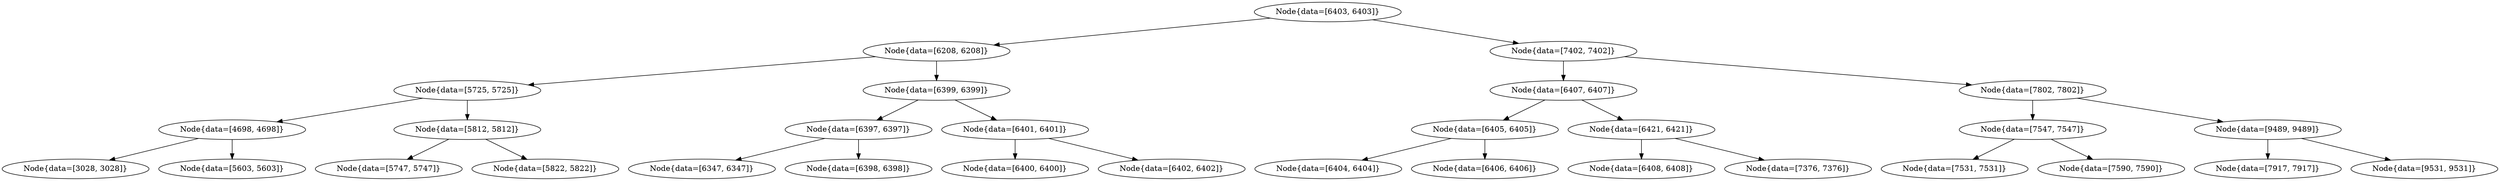 digraph G{
7824218 [label="Node{data=[6403, 6403]}"]
7824218 -> 29758191
29758191 [label="Node{data=[6208, 6208]}"]
29758191 -> 593392560
593392560 [label="Node{data=[5725, 5725]}"]
593392560 -> 1506137502
1506137502 [label="Node{data=[4698, 4698]}"]
1506137502 -> 1645416527
1645416527 [label="Node{data=[3028, 3028]}"]
1506137502 -> 1400055688
1400055688 [label="Node{data=[5603, 5603]}"]
593392560 -> 56630693
56630693 [label="Node{data=[5812, 5812]}"]
56630693 -> 1962819954
1962819954 [label="Node{data=[5747, 5747]}"]
56630693 -> 244692682
244692682 [label="Node{data=[5822, 5822]}"]
29758191 -> 1141936119
1141936119 [label="Node{data=[6399, 6399]}"]
1141936119 -> 1193164773
1193164773 [label="Node{data=[6397, 6397]}"]
1193164773 -> 1097663397
1097663397 [label="Node{data=[6347, 6347]}"]
1193164773 -> 1651363492
1651363492 [label="Node{data=[6398, 6398]}"]
1141936119 -> 583178793
583178793 [label="Node{data=[6401, 6401]}"]
583178793 -> 336951427
336951427 [label="Node{data=[6400, 6400]}"]
583178793 -> 1028403599
1028403599 [label="Node{data=[6402, 6402]}"]
7824218 -> 827904108
827904108 [label="Node{data=[7402, 7402]}"]
827904108 -> 134023100
134023100 [label="Node{data=[6407, 6407]}"]
134023100 -> 940816032
940816032 [label="Node{data=[6405, 6405]}"]
940816032 -> 1678719076
1678719076 [label="Node{data=[6404, 6404]}"]
940816032 -> 329469753
329469753 [label="Node{data=[6406, 6406]}"]
134023100 -> 2089581078
2089581078 [label="Node{data=[6421, 6421]}"]
2089581078 -> 1502569873
1502569873 [label="Node{data=[6408, 6408]}"]
2089581078 -> 1155443420
1155443420 [label="Node{data=[7376, 7376]}"]
827904108 -> 1301151737
1301151737 [label="Node{data=[7802, 7802]}"]
1301151737 -> 1389260948
1389260948 [label="Node{data=[7547, 7547]}"]
1389260948 -> 1892623537
1892623537 [label="Node{data=[7531, 7531]}"]
1389260948 -> 1106700350
1106700350 [label="Node{data=[7590, 7590]}"]
1301151737 -> 1663481294
1663481294 [label="Node{data=[9489, 9489]}"]
1663481294 -> 1120740334
1120740334 [label="Node{data=[7917, 7917]}"]
1663481294 -> 1261338026
1261338026 [label="Node{data=[9531, 9531]}"]
}